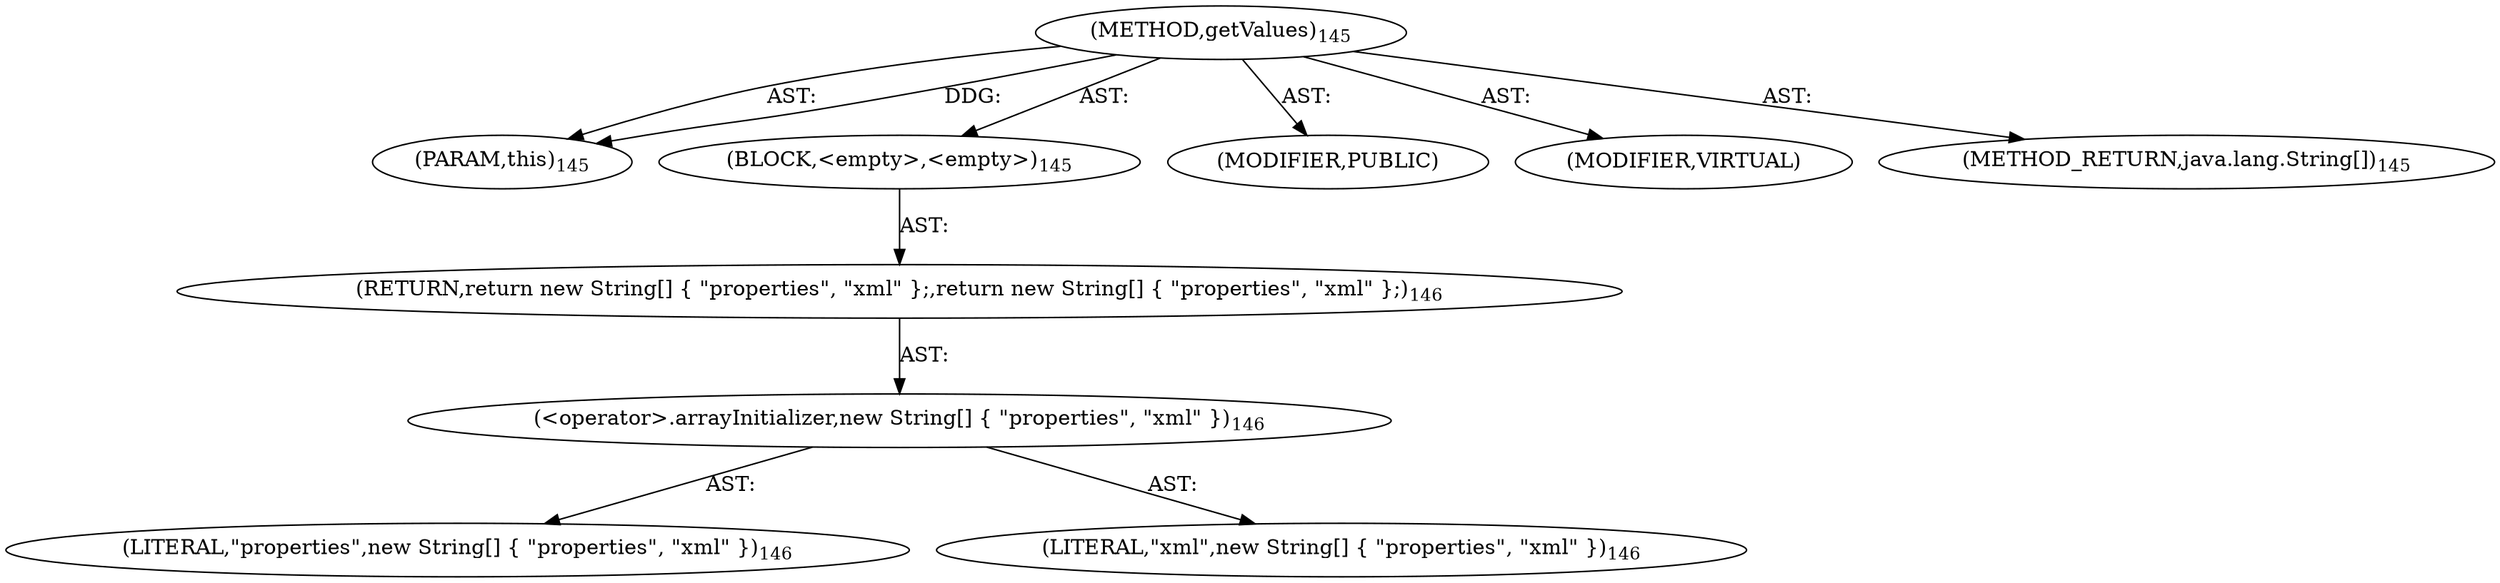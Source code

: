 digraph "getValues" {  
"111669149700" [label = <(METHOD,getValues)<SUB>145</SUB>> ]
"115964117016" [label = <(PARAM,this)<SUB>145</SUB>> ]
"25769803780" [label = <(BLOCK,&lt;empty&gt;,&lt;empty&gt;)<SUB>145</SUB>> ]
"146028888065" [label = <(RETURN,return new String[] { &quot;properties&quot;, &quot;xml&quot; };,return new String[] { &quot;properties&quot;, &quot;xml&quot; };)<SUB>146</SUB>> ]
"30064771082" [label = <(&lt;operator&gt;.arrayInitializer,new String[] { &quot;properties&quot;, &quot;xml&quot; })<SUB>146</SUB>> ]
"90194313222" [label = <(LITERAL,&quot;properties&quot;,new String[] { &quot;properties&quot;, &quot;xml&quot; })<SUB>146</SUB>> ]
"90194313223" [label = <(LITERAL,&quot;xml&quot;,new String[] { &quot;properties&quot;, &quot;xml&quot; })<SUB>146</SUB>> ]
"133143986205" [label = <(MODIFIER,PUBLIC)> ]
"133143986206" [label = <(MODIFIER,VIRTUAL)> ]
"128849018884" [label = <(METHOD_RETURN,java.lang.String[])<SUB>145</SUB>> ]
  "111669149700" -> "115964117016"  [ label = "AST: "] 
  "111669149700" -> "25769803780"  [ label = "AST: "] 
  "111669149700" -> "133143986205"  [ label = "AST: "] 
  "111669149700" -> "133143986206"  [ label = "AST: "] 
  "111669149700" -> "128849018884"  [ label = "AST: "] 
  "25769803780" -> "146028888065"  [ label = "AST: "] 
  "146028888065" -> "30064771082"  [ label = "AST: "] 
  "30064771082" -> "90194313222"  [ label = "AST: "] 
  "30064771082" -> "90194313223"  [ label = "AST: "] 
  "111669149700" -> "115964117016"  [ label = "DDG: "] 
}
